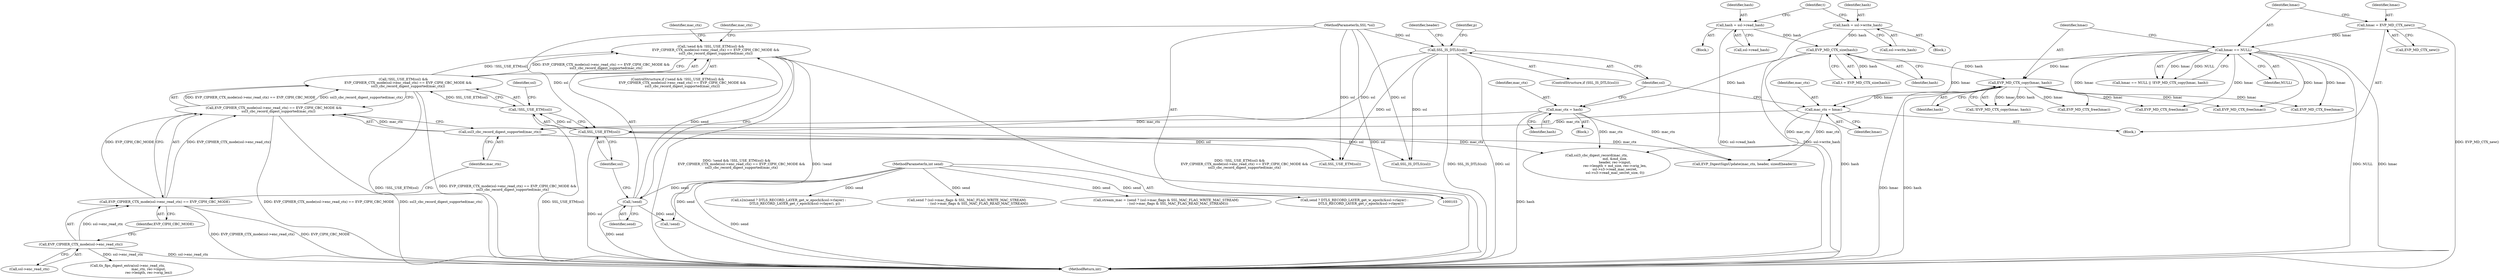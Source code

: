 digraph "0_openssl_4ad93618d26a3ea23d36ad5498ff4f59eff3a4d2_3@API" {
"1000286" [label="(Call,!send && !SSL_USE_ETM(ssl) &&\n         EVP_CIPHER_CTX_mode(ssl->enc_read_ctx) == EVP_CIPH_CBC_MODE &&\n         ssl3_cbc_record_digest_supported(mac_ctx))"];
"1000287" [label="(Call,!send)"];
"1000107" [label="(MethodParameterIn,int send)"];
"1000289" [label="(Call,!SSL_USE_ETM(ssl) &&\n         EVP_CIPHER_CTX_mode(ssl->enc_read_ctx) == EVP_CIPH_CBC_MODE &&\n         ssl3_cbc_record_digest_supported(mac_ctx))"];
"1000290" [label="(Call,!SSL_USE_ETM(ssl))"];
"1000291" [label="(Call,SSL_USE_ETM(ssl))"];
"1000202" [label="(Call,SSL_IS_DTLS(ssl))"];
"1000104" [label="(MethodParameterIn,SSL *ssl)"];
"1000293" [label="(Call,EVP_CIPHER_CTX_mode(ssl->enc_read_ctx) == EVP_CIPH_CBC_MODE &&\n         ssl3_cbc_record_digest_supported(mac_ctx))"];
"1000294" [label="(Call,EVP_CIPHER_CTX_mode(ssl->enc_read_ctx) == EVP_CIPH_CBC_MODE)"];
"1000295" [label="(Call,EVP_CIPHER_CTX_mode(ssl->enc_read_ctx))"];
"1000300" [label="(Call,ssl3_cbc_record_digest_supported(mac_ctx))"];
"1000178" [label="(Call,mac_ctx = hash)"];
"1000166" [label="(Call,EVP_MD_CTX_size(hash))"];
"1000159" [label="(Call,hash = ssl->read_hash)"];
"1000145" [label="(Call,hash = ssl->write_hash)"];
"1000198" [label="(Call,mac_ctx = hmac)"];
"1000188" [label="(Call,hmac == NULL)"];
"1000183" [label="(Call,hmac = EVP_MD_CTX_new())"];
"1000192" [label="(Call,EVP_MD_CTX_copy(hmac, hash))"];
"1000285" [label="(ControlStructure,if (!send && !SSL_USE_ETM(ssl) &&\n         EVP_CIPHER_CTX_mode(ssl->enc_read_ctx) == EVP_CIPH_CBC_MODE &&\n         ssl3_cbc_record_digest_supported(mac_ctx)))"];
"1000189" [label="(Identifier,hmac)"];
"1000184" [label="(Identifier,hmac)"];
"1000401" [label="(Call,EVP_MD_CTX_free(hmac))"];
"1000145" [label="(Call,hash = ssl->write_hash)"];
"1000182" [label="(Block,)"];
"1000291" [label="(Call,SSL_USE_ETM(ssl))"];
"1000179" [label="(Identifier,mac_ctx)"];
"1000199" [label="(Identifier,mac_ctx)"];
"1000151" [label="(Block,)"];
"1000299" [label="(Identifier,EVP_CIPH_CBC_MODE)"];
"1000237" [label="(Identifier,header)"];
"1000288" [label="(Identifier,send)"];
"1000167" [label="(Identifier,hash)"];
"1000120" [label="(Call,stream_mac = (send ? (ssl->mac_flags & SSL_MAC_FLAG_WRITE_MAC_STREAM)\n                      : (ssl->mac_flags & SSL_MAC_FLAG_READ_MAC_STREAM)))"];
"1000297" [label="(Identifier,ssl)"];
"1000286" [label="(Call,!send && !SSL_USE_ETM(ssl) &&\n         EVP_CIPHER_CTX_mode(ssl->enc_read_ctx) == EVP_CIPH_CBC_MODE &&\n         ssl3_cbc_record_digest_supported(mac_ctx))"];
"1000295" [label="(Call,EVP_CIPHER_CTX_mode(ssl->enc_read_ctx))"];
"1000180" [label="(Identifier,hash)"];
"1000166" [label="(Call,EVP_MD_CTX_size(hash))"];
"1000188" [label="(Call,hmac == NULL)"];
"1000194" [label="(Identifier,hash)"];
"1000506" [label="(MethodReturn,int)"];
"1000293" [label="(Call,EVP_CIPHER_CTX_mode(ssl->enc_read_ctx) == EVP_CIPH_CBC_MODE &&\n         ssl3_cbc_record_digest_supported(mac_ctx))"];
"1000178" [label="(Call,mac_ctx = hash)"];
"1000193" [label="(Identifier,hmac)"];
"1000300" [label="(Call,ssl3_cbc_record_digest_supported(mac_ctx))"];
"1000191" [label="(Call,!EVP_MD_CTX_copy(hmac, hash))"];
"1000190" [label="(Identifier,NULL)"];
"1000346" [label="(Identifier,mac_ctx)"];
"1000208" [label="(Identifier,p)"];
"1000137" [label="(Block,)"];
"1000147" [label="(Call,ssl->write_hash)"];
"1000187" [label="(Call,hmac == NULL || !EVP_MD_CTX_copy(hmac, hash))"];
"1000301" [label="(Identifier,mac_ctx)"];
"1000211" [label="(Call,send ? DTLS_RECORD_LAYER_get_w_epoch(&ssl->rlayer) :\n            DTLS_RECORD_LAYER_get_r_epoch(&ssl->rlayer))"];
"1000406" [label="(Call,EVP_MD_CTX_free(hmac))"];
"1000345" [label="(Call,EVP_DigestSignUpdate(mac_ctx, header, sizeof(header)))"];
"1000306" [label="(Identifier,mac_ctx)"];
"1000370" [label="(Call,EVP_MD_CTX_free(hmac))"];
"1000200" [label="(Identifier,hmac)"];
"1000159" [label="(Call,hash = ssl->read_hash)"];
"1000377" [label="(Call,!send)"];
"1000294" [label="(Call,EVP_CIPHER_CTX_mode(ssl->enc_read_ctx) == EVP_CIPH_CBC_MODE)"];
"1000287" [label="(Call,!send)"];
"1000165" [label="(Identifier,t)"];
"1000335" [label="(Call,EVP_MD_CTX_free(hmac))"];
"1000198" [label="(Call,mac_ctx = hmac)"];
"1000192" [label="(Call,EVP_MD_CTX_copy(hmac, hash))"];
"1000161" [label="(Call,ssl->read_hash)"];
"1000183" [label="(Call,hmac = EVP_MD_CTX_new())"];
"1000210" [label="(Call,s2n(send ? DTLS_RECORD_LAYER_get_w_epoch(&ssl->rlayer) :\n            DTLS_RECORD_LAYER_get_r_epoch(&ssl->rlayer), p))"];
"1000289" [label="(Call,!SSL_USE_ETM(ssl) &&\n         EVP_CIPHER_CTX_mode(ssl->enc_read_ctx) == EVP_CIPH_CBC_MODE &&\n         ssl3_cbc_record_digest_supported(mac_ctx))"];
"1000107" [label="(MethodParameterIn,int send)"];
"1000185" [label="(Call,EVP_MD_CTX_new())"];
"1000201" [label="(ControlStructure,if (SSL_IS_DTLS(ssl)))"];
"1000381" [label="(Call,SSL_USE_ETM(ssl))"];
"1000203" [label="(Identifier,ssl)"];
"1000177" [label="(Block,)"];
"1000296" [label="(Call,ssl->enc_read_ctx)"];
"1000202" [label="(Call,SSL_IS_DTLS(ssl))"];
"1000122" [label="(Call,send ? (ssl->mac_flags & SSL_MAC_FLAG_WRITE_MAC_STREAM)\n                      : (ssl->mac_flags & SSL_MAC_FLAG_READ_MAC_STREAM))"];
"1000164" [label="(Call,t = EVP_MD_CTX_size(hash))"];
"1000160" [label="(Identifier,hash)"];
"1000460" [label="(Call,SSL_IS_DTLS(ssl))"];
"1000386" [label="(Call,tls_fips_digest_extra(ssl->enc_read_ctx,\n                                        mac_ctx, rec->input,\n                                        rec->length, rec->orig_len))"];
"1000146" [label="(Identifier,hash)"];
"1000104" [label="(MethodParameterIn,SSL *ssl)"];
"1000305" [label="(Call,ssl3_cbc_digest_record(mac_ctx,\n                                   md, &md_size,\n                                   header, rec->input,\n                                   rec->length + md_size, rec->orig_len,\n                                   ssl->s3->read_mac_secret,\n                                   ssl->s3->read_mac_secret_size, 0))"];
"1000292" [label="(Identifier,ssl)"];
"1000290" [label="(Call,!SSL_USE_ETM(ssl))"];
"1000286" -> "1000285"  [label="AST: "];
"1000286" -> "1000287"  [label="CFG: "];
"1000286" -> "1000289"  [label="CFG: "];
"1000287" -> "1000286"  [label="AST: "];
"1000289" -> "1000286"  [label="AST: "];
"1000306" -> "1000286"  [label="CFG: "];
"1000346" -> "1000286"  [label="CFG: "];
"1000286" -> "1000506"  [label="DDG: !send && !SSL_USE_ETM(ssl) &&\n         EVP_CIPHER_CTX_mode(ssl->enc_read_ctx) == EVP_CIPH_CBC_MODE &&\n         ssl3_cbc_record_digest_supported(mac_ctx)"];
"1000286" -> "1000506"  [label="DDG: !send"];
"1000286" -> "1000506"  [label="DDG: !SSL_USE_ETM(ssl) &&\n         EVP_CIPHER_CTX_mode(ssl->enc_read_ctx) == EVP_CIPH_CBC_MODE &&\n         ssl3_cbc_record_digest_supported(mac_ctx)"];
"1000287" -> "1000286"  [label="DDG: send"];
"1000289" -> "1000286"  [label="DDG: !SSL_USE_ETM(ssl)"];
"1000289" -> "1000286"  [label="DDG: EVP_CIPHER_CTX_mode(ssl->enc_read_ctx) == EVP_CIPH_CBC_MODE &&\n         ssl3_cbc_record_digest_supported(mac_ctx)"];
"1000287" -> "1000288"  [label="CFG: "];
"1000288" -> "1000287"  [label="AST: "];
"1000292" -> "1000287"  [label="CFG: "];
"1000287" -> "1000506"  [label="DDG: send"];
"1000107" -> "1000287"  [label="DDG: send"];
"1000287" -> "1000377"  [label="DDG: send"];
"1000107" -> "1000103"  [label="AST: "];
"1000107" -> "1000506"  [label="DDG: send"];
"1000107" -> "1000120"  [label="DDG: send"];
"1000107" -> "1000122"  [label="DDG: send"];
"1000107" -> "1000210"  [label="DDG: send"];
"1000107" -> "1000211"  [label="DDG: send"];
"1000107" -> "1000377"  [label="DDG: send"];
"1000289" -> "1000290"  [label="CFG: "];
"1000289" -> "1000293"  [label="CFG: "];
"1000290" -> "1000289"  [label="AST: "];
"1000293" -> "1000289"  [label="AST: "];
"1000289" -> "1000506"  [label="DDG: !SSL_USE_ETM(ssl)"];
"1000289" -> "1000506"  [label="DDG: EVP_CIPHER_CTX_mode(ssl->enc_read_ctx) == EVP_CIPH_CBC_MODE &&\n         ssl3_cbc_record_digest_supported(mac_ctx)"];
"1000290" -> "1000289"  [label="DDG: SSL_USE_ETM(ssl)"];
"1000293" -> "1000289"  [label="DDG: EVP_CIPHER_CTX_mode(ssl->enc_read_ctx) == EVP_CIPH_CBC_MODE"];
"1000293" -> "1000289"  [label="DDG: ssl3_cbc_record_digest_supported(mac_ctx)"];
"1000290" -> "1000291"  [label="CFG: "];
"1000291" -> "1000290"  [label="AST: "];
"1000297" -> "1000290"  [label="CFG: "];
"1000290" -> "1000506"  [label="DDG: SSL_USE_ETM(ssl)"];
"1000291" -> "1000290"  [label="DDG: ssl"];
"1000291" -> "1000292"  [label="CFG: "];
"1000292" -> "1000291"  [label="AST: "];
"1000291" -> "1000506"  [label="DDG: ssl"];
"1000202" -> "1000291"  [label="DDG: ssl"];
"1000104" -> "1000291"  [label="DDG: ssl"];
"1000291" -> "1000381"  [label="DDG: ssl"];
"1000291" -> "1000460"  [label="DDG: ssl"];
"1000202" -> "1000201"  [label="AST: "];
"1000202" -> "1000203"  [label="CFG: "];
"1000203" -> "1000202"  [label="AST: "];
"1000208" -> "1000202"  [label="CFG: "];
"1000237" -> "1000202"  [label="CFG: "];
"1000202" -> "1000506"  [label="DDG: ssl"];
"1000202" -> "1000506"  [label="DDG: SSL_IS_DTLS(ssl)"];
"1000104" -> "1000202"  [label="DDG: ssl"];
"1000202" -> "1000381"  [label="DDG: ssl"];
"1000202" -> "1000460"  [label="DDG: ssl"];
"1000104" -> "1000103"  [label="AST: "];
"1000104" -> "1000506"  [label="DDG: ssl"];
"1000104" -> "1000381"  [label="DDG: ssl"];
"1000104" -> "1000460"  [label="DDG: ssl"];
"1000293" -> "1000294"  [label="CFG: "];
"1000293" -> "1000300"  [label="CFG: "];
"1000294" -> "1000293"  [label="AST: "];
"1000300" -> "1000293"  [label="AST: "];
"1000293" -> "1000506"  [label="DDG: EVP_CIPHER_CTX_mode(ssl->enc_read_ctx) == EVP_CIPH_CBC_MODE"];
"1000293" -> "1000506"  [label="DDG: ssl3_cbc_record_digest_supported(mac_ctx)"];
"1000294" -> "1000293"  [label="DDG: EVP_CIPHER_CTX_mode(ssl->enc_read_ctx)"];
"1000294" -> "1000293"  [label="DDG: EVP_CIPH_CBC_MODE"];
"1000300" -> "1000293"  [label="DDG: mac_ctx"];
"1000294" -> "1000299"  [label="CFG: "];
"1000295" -> "1000294"  [label="AST: "];
"1000299" -> "1000294"  [label="AST: "];
"1000301" -> "1000294"  [label="CFG: "];
"1000294" -> "1000506"  [label="DDG: EVP_CIPH_CBC_MODE"];
"1000294" -> "1000506"  [label="DDG: EVP_CIPHER_CTX_mode(ssl->enc_read_ctx)"];
"1000295" -> "1000294"  [label="DDG: ssl->enc_read_ctx"];
"1000295" -> "1000296"  [label="CFG: "];
"1000296" -> "1000295"  [label="AST: "];
"1000299" -> "1000295"  [label="CFG: "];
"1000295" -> "1000506"  [label="DDG: ssl->enc_read_ctx"];
"1000295" -> "1000386"  [label="DDG: ssl->enc_read_ctx"];
"1000300" -> "1000301"  [label="CFG: "];
"1000301" -> "1000300"  [label="AST: "];
"1000178" -> "1000300"  [label="DDG: mac_ctx"];
"1000198" -> "1000300"  [label="DDG: mac_ctx"];
"1000300" -> "1000305"  [label="DDG: mac_ctx"];
"1000300" -> "1000345"  [label="DDG: mac_ctx"];
"1000178" -> "1000177"  [label="AST: "];
"1000178" -> "1000180"  [label="CFG: "];
"1000179" -> "1000178"  [label="AST: "];
"1000180" -> "1000178"  [label="AST: "];
"1000203" -> "1000178"  [label="CFG: "];
"1000178" -> "1000506"  [label="DDG: hash"];
"1000166" -> "1000178"  [label="DDG: hash"];
"1000178" -> "1000305"  [label="DDG: mac_ctx"];
"1000178" -> "1000345"  [label="DDG: mac_ctx"];
"1000166" -> "1000164"  [label="AST: "];
"1000166" -> "1000167"  [label="CFG: "];
"1000167" -> "1000166"  [label="AST: "];
"1000164" -> "1000166"  [label="CFG: "];
"1000166" -> "1000506"  [label="DDG: hash"];
"1000166" -> "1000164"  [label="DDG: hash"];
"1000159" -> "1000166"  [label="DDG: hash"];
"1000145" -> "1000166"  [label="DDG: hash"];
"1000166" -> "1000192"  [label="DDG: hash"];
"1000159" -> "1000151"  [label="AST: "];
"1000159" -> "1000161"  [label="CFG: "];
"1000160" -> "1000159"  [label="AST: "];
"1000161" -> "1000159"  [label="AST: "];
"1000165" -> "1000159"  [label="CFG: "];
"1000159" -> "1000506"  [label="DDG: ssl->read_hash"];
"1000145" -> "1000137"  [label="AST: "];
"1000145" -> "1000147"  [label="CFG: "];
"1000146" -> "1000145"  [label="AST: "];
"1000147" -> "1000145"  [label="AST: "];
"1000165" -> "1000145"  [label="CFG: "];
"1000145" -> "1000506"  [label="DDG: ssl->write_hash"];
"1000198" -> "1000182"  [label="AST: "];
"1000198" -> "1000200"  [label="CFG: "];
"1000199" -> "1000198"  [label="AST: "];
"1000200" -> "1000198"  [label="AST: "];
"1000203" -> "1000198"  [label="CFG: "];
"1000188" -> "1000198"  [label="DDG: hmac"];
"1000192" -> "1000198"  [label="DDG: hmac"];
"1000198" -> "1000305"  [label="DDG: mac_ctx"];
"1000198" -> "1000345"  [label="DDG: mac_ctx"];
"1000188" -> "1000187"  [label="AST: "];
"1000188" -> "1000190"  [label="CFG: "];
"1000189" -> "1000188"  [label="AST: "];
"1000190" -> "1000188"  [label="AST: "];
"1000193" -> "1000188"  [label="CFG: "];
"1000187" -> "1000188"  [label="CFG: "];
"1000188" -> "1000506"  [label="DDG: NULL"];
"1000188" -> "1000506"  [label="DDG: hmac"];
"1000188" -> "1000187"  [label="DDG: hmac"];
"1000188" -> "1000187"  [label="DDG: NULL"];
"1000183" -> "1000188"  [label="DDG: hmac"];
"1000188" -> "1000192"  [label="DDG: hmac"];
"1000188" -> "1000335"  [label="DDG: hmac"];
"1000188" -> "1000370"  [label="DDG: hmac"];
"1000188" -> "1000401"  [label="DDG: hmac"];
"1000188" -> "1000406"  [label="DDG: hmac"];
"1000183" -> "1000182"  [label="AST: "];
"1000183" -> "1000185"  [label="CFG: "];
"1000184" -> "1000183"  [label="AST: "];
"1000185" -> "1000183"  [label="AST: "];
"1000189" -> "1000183"  [label="CFG: "];
"1000183" -> "1000506"  [label="DDG: EVP_MD_CTX_new()"];
"1000192" -> "1000191"  [label="AST: "];
"1000192" -> "1000194"  [label="CFG: "];
"1000193" -> "1000192"  [label="AST: "];
"1000194" -> "1000192"  [label="AST: "];
"1000191" -> "1000192"  [label="CFG: "];
"1000192" -> "1000506"  [label="DDG: hash"];
"1000192" -> "1000506"  [label="DDG: hmac"];
"1000192" -> "1000191"  [label="DDG: hmac"];
"1000192" -> "1000191"  [label="DDG: hash"];
"1000192" -> "1000335"  [label="DDG: hmac"];
"1000192" -> "1000370"  [label="DDG: hmac"];
"1000192" -> "1000401"  [label="DDG: hmac"];
"1000192" -> "1000406"  [label="DDG: hmac"];
}
